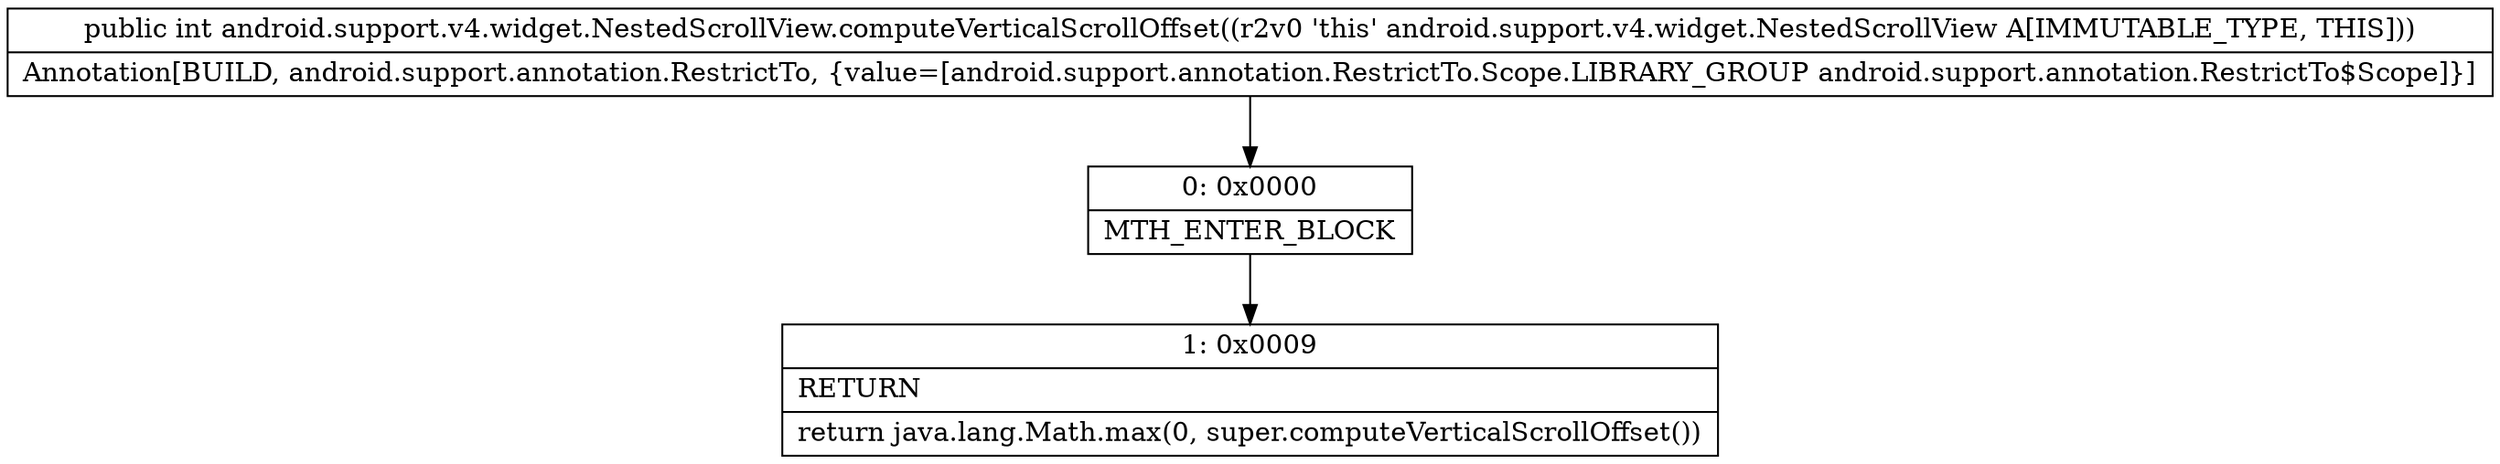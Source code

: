 digraph "CFG forandroid.support.v4.widget.NestedScrollView.computeVerticalScrollOffset()I" {
Node_0 [shape=record,label="{0\:\ 0x0000|MTH_ENTER_BLOCK\l}"];
Node_1 [shape=record,label="{1\:\ 0x0009|RETURN\l|return java.lang.Math.max(0, super.computeVerticalScrollOffset())\l}"];
MethodNode[shape=record,label="{public int android.support.v4.widget.NestedScrollView.computeVerticalScrollOffset((r2v0 'this' android.support.v4.widget.NestedScrollView A[IMMUTABLE_TYPE, THIS]))  | Annotation[BUILD, android.support.annotation.RestrictTo, \{value=[android.support.annotation.RestrictTo.Scope.LIBRARY_GROUP android.support.annotation.RestrictTo$Scope]\}]\l}"];
MethodNode -> Node_0;
Node_0 -> Node_1;
}

